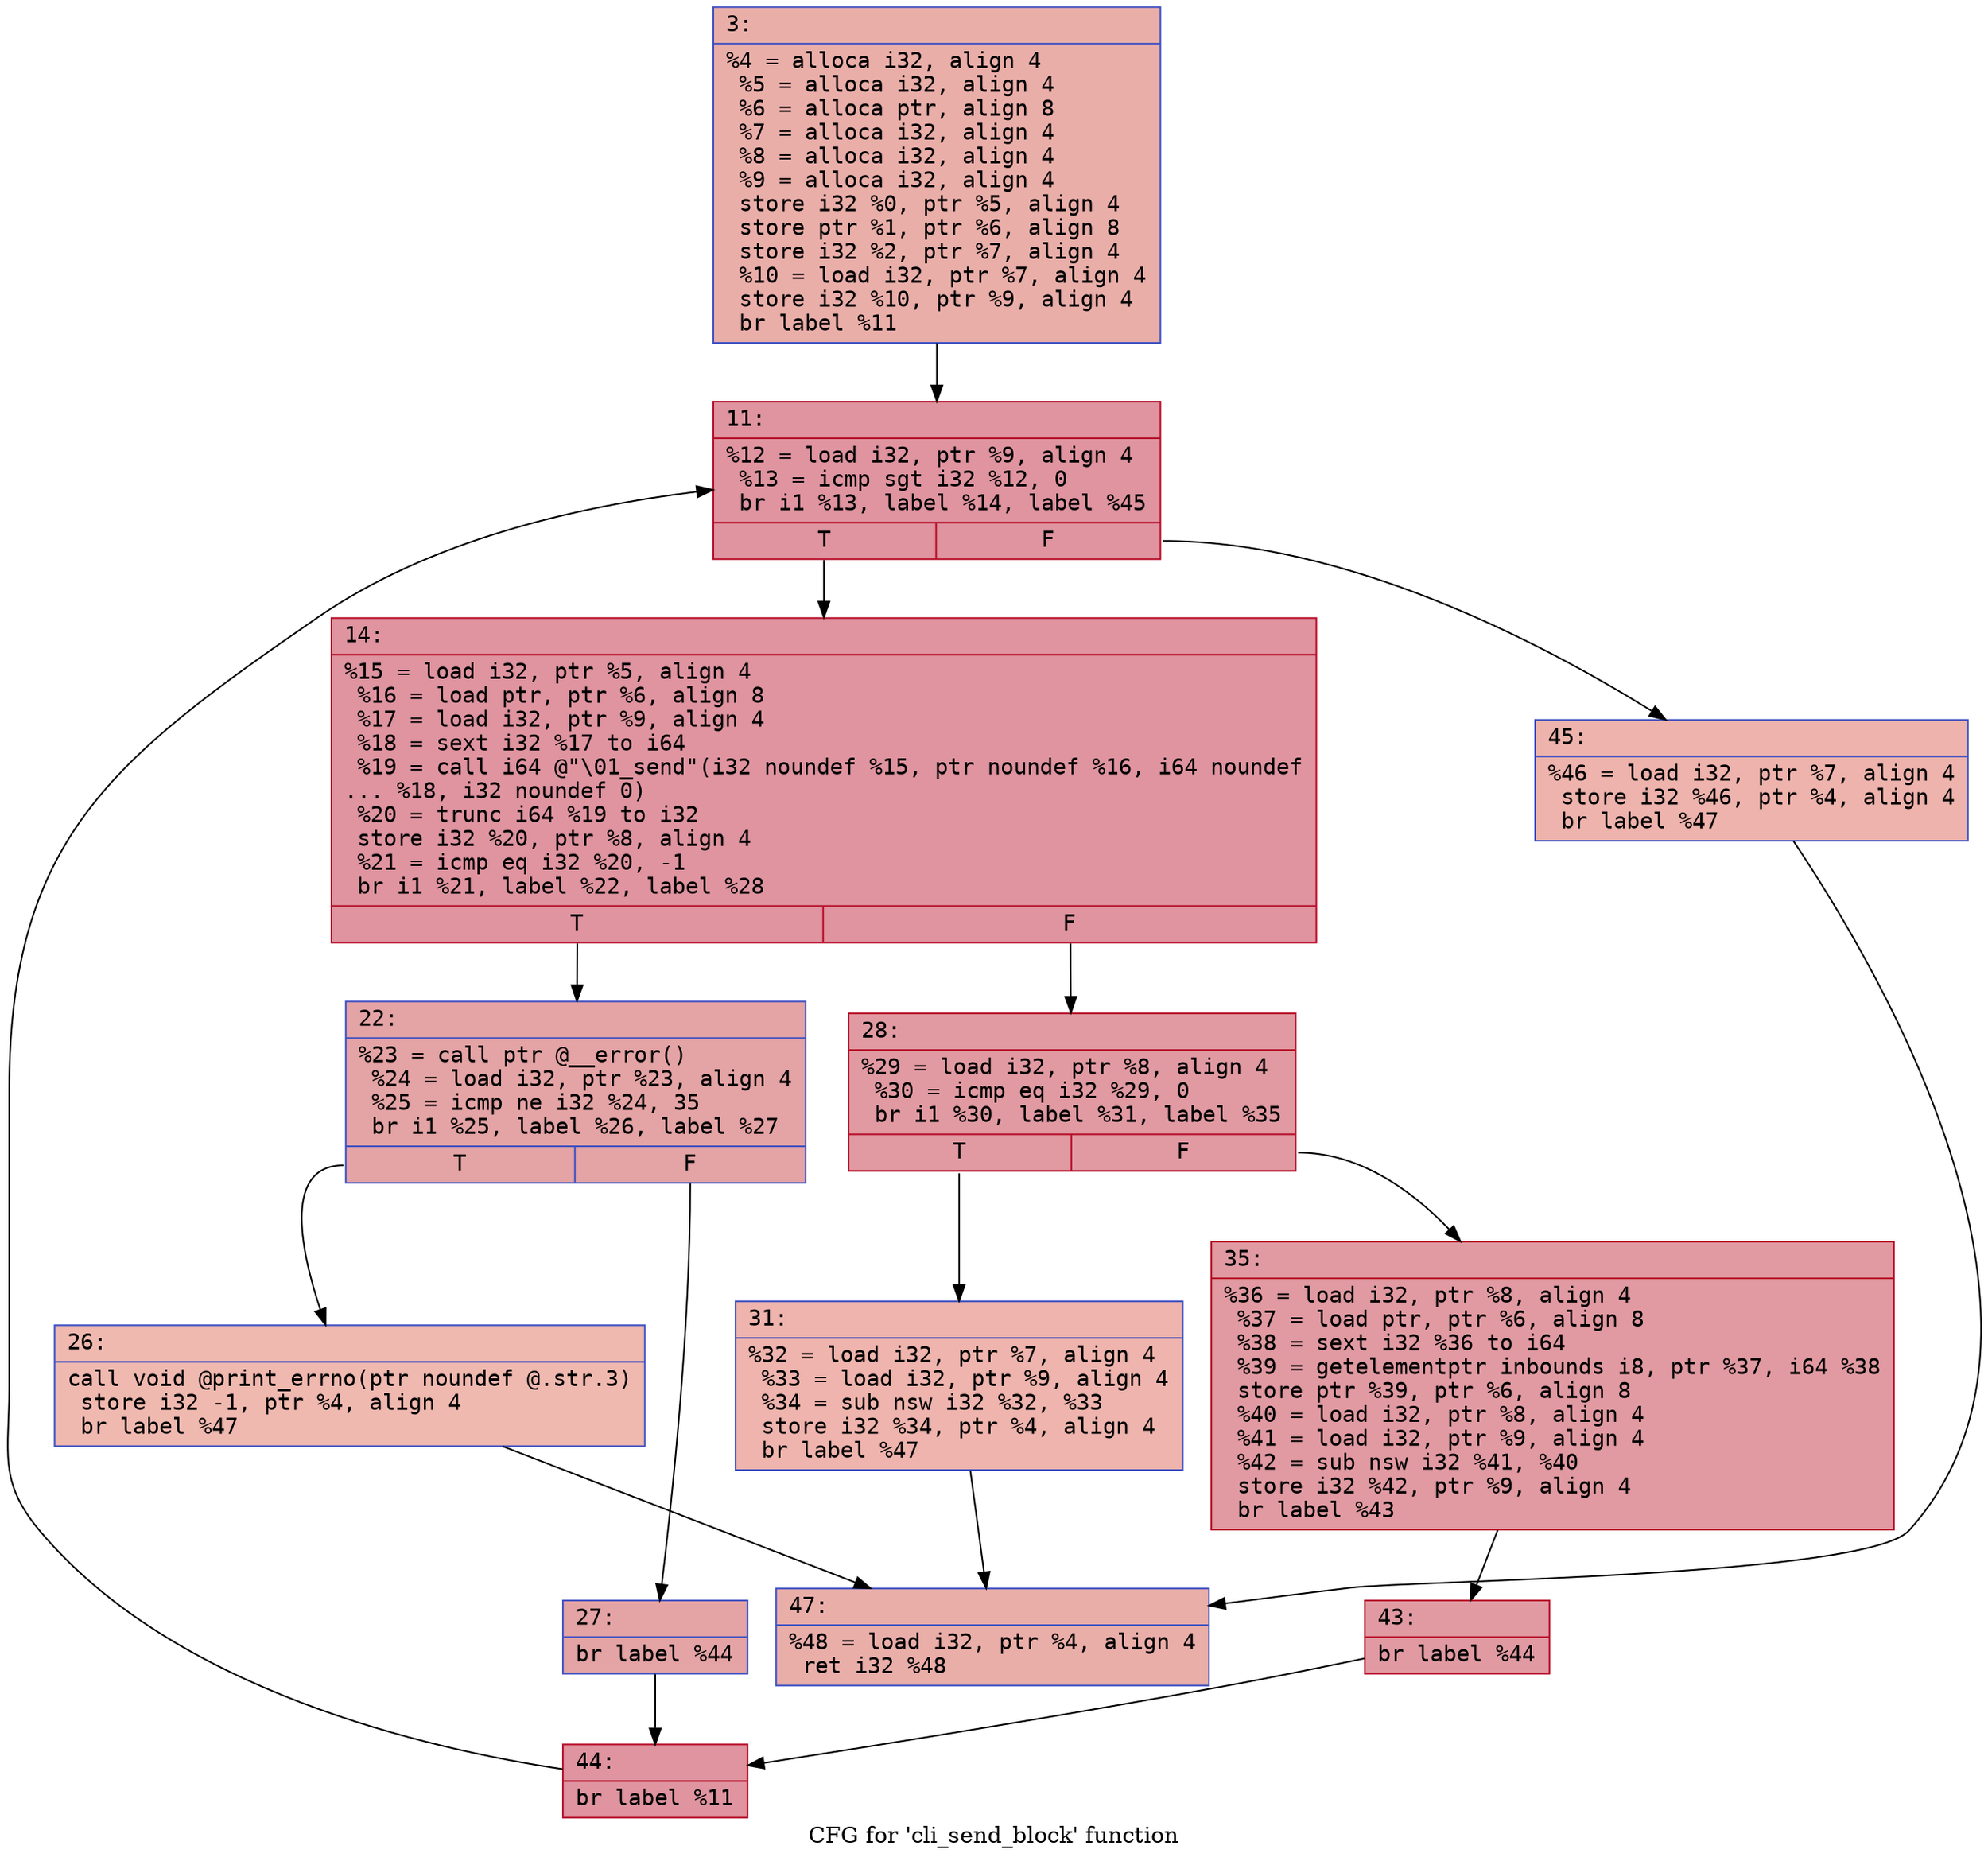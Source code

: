 digraph "CFG for 'cli_send_block' function" {
	label="CFG for 'cli_send_block' function";

	Node0x60000103e710 [shape=record,color="#3d50c3ff", style=filled, fillcolor="#d0473d70" fontname="Courier",label="{3:\l|  %4 = alloca i32, align 4\l  %5 = alloca i32, align 4\l  %6 = alloca ptr, align 8\l  %7 = alloca i32, align 4\l  %8 = alloca i32, align 4\l  %9 = alloca i32, align 4\l  store i32 %0, ptr %5, align 4\l  store ptr %1, ptr %6, align 8\l  store i32 %2, ptr %7, align 4\l  %10 = load i32, ptr %7, align 4\l  store i32 %10, ptr %9, align 4\l  br label %11\l}"];
	Node0x60000103e710 -> Node0x60000103e760[tooltip="3 -> 11\nProbability 100.00%" ];
	Node0x60000103e760 [shape=record,color="#b70d28ff", style=filled, fillcolor="#b70d2870" fontname="Courier",label="{11:\l|  %12 = load i32, ptr %9, align 4\l  %13 = icmp sgt i32 %12, 0\l  br i1 %13, label %14, label %45\l|{<s0>T|<s1>F}}"];
	Node0x60000103e760:s0 -> Node0x60000103e7b0[tooltip="11 -> 14\nProbability 96.88%" ];
	Node0x60000103e760:s1 -> Node0x60000103ea80[tooltip="11 -> 45\nProbability 3.12%" ];
	Node0x60000103e7b0 [shape=record,color="#b70d28ff", style=filled, fillcolor="#b70d2870" fontname="Courier",label="{14:\l|  %15 = load i32, ptr %5, align 4\l  %16 = load ptr, ptr %6, align 8\l  %17 = load i32, ptr %9, align 4\l  %18 = sext i32 %17 to i64\l  %19 = call i64 @\"\\01_send\"(i32 noundef %15, ptr noundef %16, i64 noundef\l... %18, i32 noundef 0)\l  %20 = trunc i64 %19 to i32\l  store i32 %20, ptr %8, align 4\l  %21 = icmp eq i32 %20, -1\l  br i1 %21, label %22, label %28\l|{<s0>T|<s1>F}}"];
	Node0x60000103e7b0:s0 -> Node0x60000103e800[tooltip="14 -> 22\nProbability 37.50%" ];
	Node0x60000103e7b0:s1 -> Node0x60000103e8f0[tooltip="14 -> 28\nProbability 62.50%" ];
	Node0x60000103e800 [shape=record,color="#3d50c3ff", style=filled, fillcolor="#c32e3170" fontname="Courier",label="{22:\l|  %23 = call ptr @__error()\l  %24 = load i32, ptr %23, align 4\l  %25 = icmp ne i32 %24, 35\l  br i1 %25, label %26, label %27\l|{<s0>T|<s1>F}}"];
	Node0x60000103e800:s0 -> Node0x60000103e850[tooltip="22 -> 26\nProbability 3.12%" ];
	Node0x60000103e800:s1 -> Node0x60000103e8a0[tooltip="22 -> 27\nProbability 96.88%" ];
	Node0x60000103e850 [shape=record,color="#3d50c3ff", style=filled, fillcolor="#de614d70" fontname="Courier",label="{26:\l|  call void @print_errno(ptr noundef @.str.3)\l  store i32 -1, ptr %4, align 4\l  br label %47\l}"];
	Node0x60000103e850 -> Node0x60000103ead0[tooltip="26 -> 47\nProbability 100.00%" ];
	Node0x60000103e8a0 [shape=record,color="#3d50c3ff", style=filled, fillcolor="#c32e3170" fontname="Courier",label="{27:\l|  br label %44\l}"];
	Node0x60000103e8a0 -> Node0x60000103ea30[tooltip="27 -> 44\nProbability 100.00%" ];
	Node0x60000103e8f0 [shape=record,color="#b70d28ff", style=filled, fillcolor="#bb1b2c70" fontname="Courier",label="{28:\l|  %29 = load i32, ptr %8, align 4\l  %30 = icmp eq i32 %29, 0\l  br i1 %30, label %31, label %35\l|{<s0>T|<s1>F}}"];
	Node0x60000103e8f0:s0 -> Node0x60000103e940[tooltip="28 -> 31\nProbability 3.12%" ];
	Node0x60000103e8f0:s1 -> Node0x60000103e990[tooltip="28 -> 35\nProbability 96.88%" ];
	Node0x60000103e940 [shape=record,color="#3d50c3ff", style=filled, fillcolor="#d8564670" fontname="Courier",label="{31:\l|  %32 = load i32, ptr %7, align 4\l  %33 = load i32, ptr %9, align 4\l  %34 = sub nsw i32 %32, %33\l  store i32 %34, ptr %4, align 4\l  br label %47\l}"];
	Node0x60000103e940 -> Node0x60000103ead0[tooltip="31 -> 47\nProbability 100.00%" ];
	Node0x60000103e990 [shape=record,color="#b70d28ff", style=filled, fillcolor="#bb1b2c70" fontname="Courier",label="{35:\l|  %36 = load i32, ptr %8, align 4\l  %37 = load ptr, ptr %6, align 8\l  %38 = sext i32 %36 to i64\l  %39 = getelementptr inbounds i8, ptr %37, i64 %38\l  store ptr %39, ptr %6, align 8\l  %40 = load i32, ptr %8, align 4\l  %41 = load i32, ptr %9, align 4\l  %42 = sub nsw i32 %41, %40\l  store i32 %42, ptr %9, align 4\l  br label %43\l}"];
	Node0x60000103e990 -> Node0x60000103e9e0[tooltip="35 -> 43\nProbability 100.00%" ];
	Node0x60000103e9e0 [shape=record,color="#b70d28ff", style=filled, fillcolor="#bb1b2c70" fontname="Courier",label="{43:\l|  br label %44\l}"];
	Node0x60000103e9e0 -> Node0x60000103ea30[tooltip="43 -> 44\nProbability 100.00%" ];
	Node0x60000103ea30 [shape=record,color="#b70d28ff", style=filled, fillcolor="#b70d2870" fontname="Courier",label="{44:\l|  br label %11\l}"];
	Node0x60000103ea30 -> Node0x60000103e760[tooltip="44 -> 11\nProbability 100.00%" ];
	Node0x60000103ea80 [shape=record,color="#3d50c3ff", style=filled, fillcolor="#d6524470" fontname="Courier",label="{45:\l|  %46 = load i32, ptr %7, align 4\l  store i32 %46, ptr %4, align 4\l  br label %47\l}"];
	Node0x60000103ea80 -> Node0x60000103ead0[tooltip="45 -> 47\nProbability 100.00%" ];
	Node0x60000103ead0 [shape=record,color="#3d50c3ff", style=filled, fillcolor="#d0473d70" fontname="Courier",label="{47:\l|  %48 = load i32, ptr %4, align 4\l  ret i32 %48\l}"];
}
